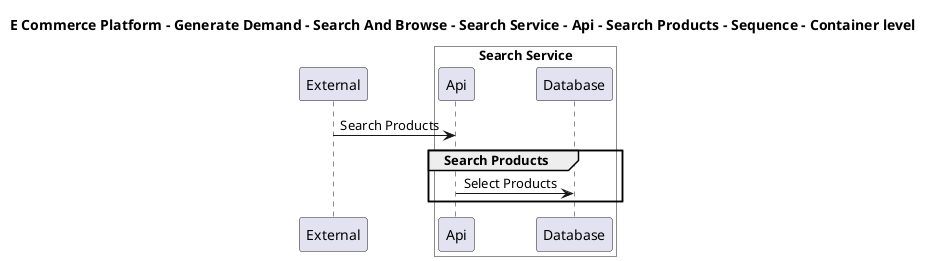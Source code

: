 @startuml

title E Commerce Platform - Generate Demand - Search And Browse - Search Service - Api - Search Products - Sequence - Container level

participant "External" as C4InterFlow.SoftwareSystems.ExternalSystem

box "Search Service" #White
    participant "Api" as ECommercePlatform.GenerateDemand.SearchAndBrowse.SoftwareSystems.SearchService.Containers.Api
    participant "Database" as ECommercePlatform.GenerateDemand.SearchAndBrowse.SoftwareSystems.SearchService.Containers.Database
end box


C4InterFlow.SoftwareSystems.ExternalSystem -> ECommercePlatform.GenerateDemand.SearchAndBrowse.SoftwareSystems.SearchService.Containers.Api : Search Products
group Search Products
ECommercePlatform.GenerateDemand.SearchAndBrowse.SoftwareSystems.SearchService.Containers.Api -> ECommercePlatform.GenerateDemand.SearchAndBrowse.SoftwareSystems.SearchService.Containers.Database : Select Products
end


@enduml
